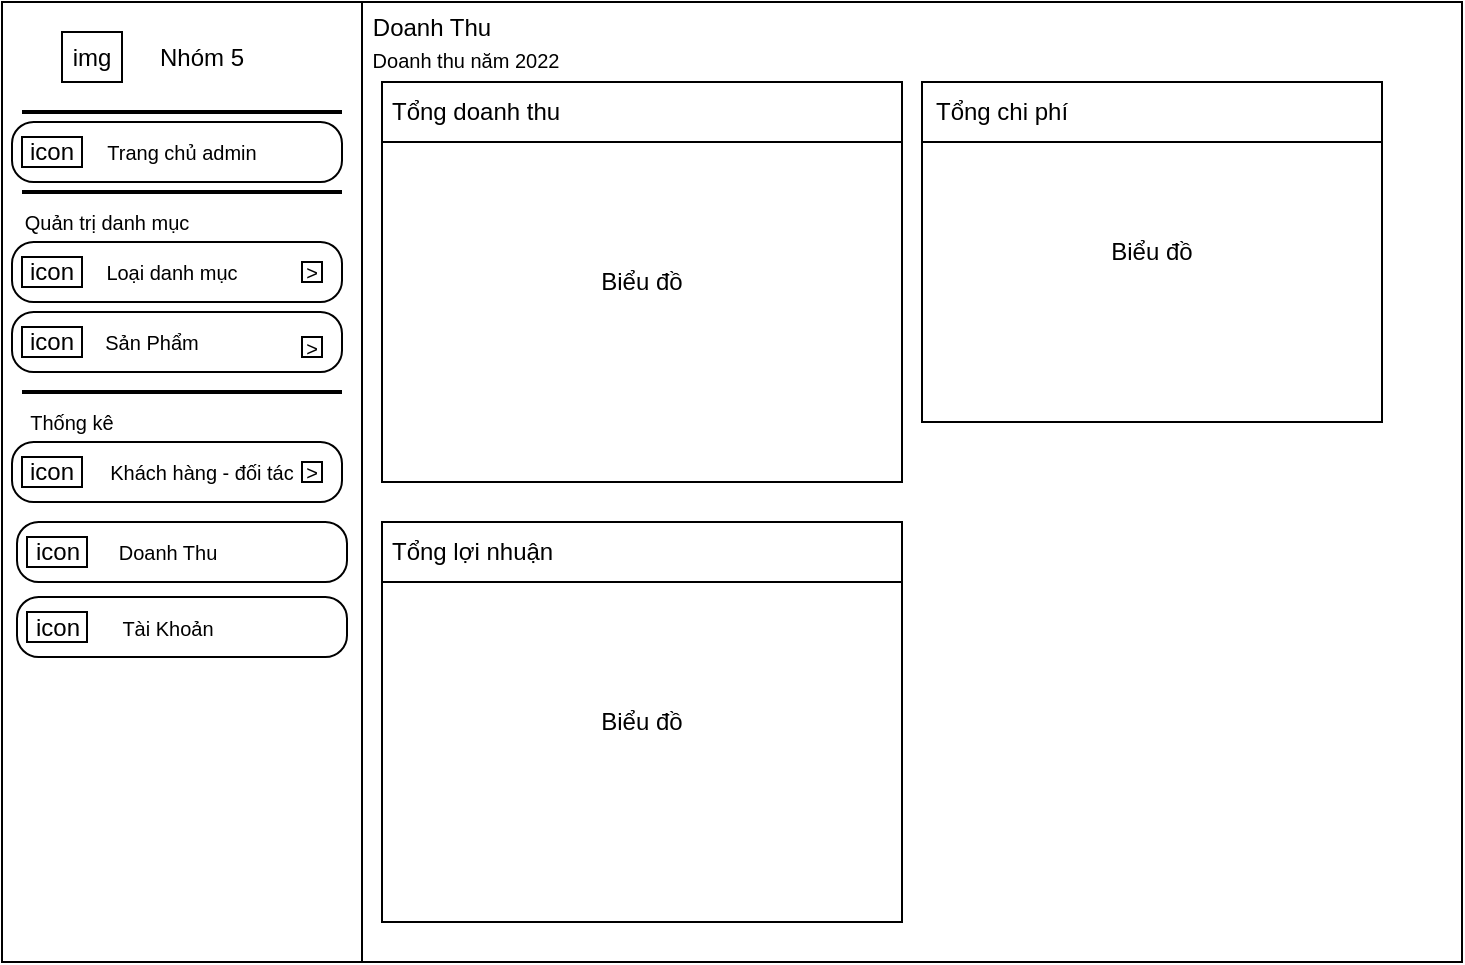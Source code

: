 <mxfile version="17.1.3" type="github">
  <diagram id="9pJ4mUNJnY8tnBueSlQl" name="Page-1">
    <mxGraphModel dx="1038" dy="547" grid="1" gridSize="10" guides="1" tooltips="1" connect="1" arrows="1" fold="1" page="1" pageScale="1" pageWidth="827" pageHeight="1169" math="0" shadow="0">
      <root>
        <mxCell id="0" />
        <mxCell id="1" parent="0" />
        <mxCell id="IA5u1VneJahWuMoFld09-2" value="" style="rounded=0;whiteSpace=wrap;html=1;" vertex="1" parent="1">
          <mxGeometry x="40" y="40" width="730" height="480" as="geometry" />
        </mxCell>
        <mxCell id="IA5u1VneJahWuMoFld09-3" value="" style="rounded=0;whiteSpace=wrap;html=1;" vertex="1" parent="1">
          <mxGeometry x="40" y="40" width="180" height="480" as="geometry" />
        </mxCell>
        <mxCell id="IA5u1VneJahWuMoFld09-4" value="" style="rounded=1;arcSize=36;whiteSpace=wrap;html=1;align=center;fontFamily=Helvetica;fontSize=10;fontColor=default;strokeColor=default;fillColor=default;" vertex="1" parent="1">
          <mxGeometry x="47.5" y="337.5" width="165" height="30" as="geometry" />
        </mxCell>
        <mxCell id="IA5u1VneJahWuMoFld09-6" value="" style="rounded=1;arcSize=36;whiteSpace=wrap;html=1;align=center;fontFamily=Helvetica;fontSize=10;fontColor=default;strokeColor=default;fillColor=default;" vertex="1" parent="1">
          <mxGeometry x="45" y="160" width="165" height="30" as="geometry" />
        </mxCell>
        <mxCell id="IA5u1VneJahWuMoFld09-7" value="" style="rounded=1;arcSize=36;whiteSpace=wrap;html=1;align=center;fontFamily=Helvetica;fontSize=10;fontColor=default;strokeColor=default;fillColor=default;" vertex="1" parent="1">
          <mxGeometry x="47.5" y="300" width="165" height="30" as="geometry" />
        </mxCell>
        <mxCell id="IA5u1VneJahWuMoFld09-8" value="" style="rounded=1;arcSize=36;whiteSpace=wrap;html=1;align=center;fontFamily=Helvetica;fontSize=10;fontColor=default;strokeColor=default;fillColor=default;" vertex="1" parent="1">
          <mxGeometry x="45" y="100" width="165" height="30" as="geometry" />
        </mxCell>
        <mxCell id="IA5u1VneJahWuMoFld09-9" value="Nhóm 5" style="text;html=1;strokeColor=none;fillColor=none;align=center;verticalAlign=middle;whiteSpace=wrap;rounded=0;fontSize=12;" vertex="1" parent="1">
          <mxGeometry x="110" y="52.5" width="60" height="30" as="geometry" />
        </mxCell>
        <mxCell id="IA5u1VneJahWuMoFld09-10" value="img" style="rounded=0;whiteSpace=wrap;html=1;" vertex="1" parent="1">
          <mxGeometry x="70" y="55" width="30" height="25" as="geometry" />
        </mxCell>
        <mxCell id="IA5u1VneJahWuMoFld09-11" value="" style="rounded=1;arcSize=36;whiteSpace=wrap;html=1;align=center;fontFamily=Helvetica;fontSize=10;fontColor=default;strokeColor=default;fillColor=default;" vertex="1" parent="1">
          <mxGeometry x="45" y="260" width="165" height="30" as="geometry" />
        </mxCell>
        <mxCell id="IA5u1VneJahWuMoFld09-12" value="icon" style="rounded=0;whiteSpace=wrap;html=1;" vertex="1" parent="1">
          <mxGeometry x="50" y="107.5" width="30" height="15" as="geometry" />
        </mxCell>
        <mxCell id="IA5u1VneJahWuMoFld09-13" value="" style="rounded=1;arcSize=36;whiteSpace=wrap;html=1;align=center;fontFamily=Helvetica;fontSize=10;fontColor=default;strokeColor=default;fillColor=default;" vertex="1" parent="1">
          <mxGeometry x="45" y="195" width="165" height="30" as="geometry" />
        </mxCell>
        <mxCell id="IA5u1VneJahWuMoFld09-14" value="" style="line;strokeWidth=2;html=1;rounded=0;fontFamily=Helvetica;fontSize=12;fontColor=default;fillColor=default;" vertex="1" parent="1">
          <mxGeometry x="50" y="90" width="160" height="10" as="geometry" />
        </mxCell>
        <mxCell id="IA5u1VneJahWuMoFld09-15" value="Trang chủ admin" style="text;html=1;strokeColor=none;fillColor=none;align=center;verticalAlign=middle;whiteSpace=wrap;rounded=0;fontSize=10;" vertex="1" parent="1">
          <mxGeometry x="90" y="107.5" width="80" height="15" as="geometry" />
        </mxCell>
        <mxCell id="IA5u1VneJahWuMoFld09-16" value="" style="line;strokeWidth=2;html=1;rounded=0;fontFamily=Helvetica;fontSize=12;fontColor=default;fillColor=default;" vertex="1" parent="1">
          <mxGeometry x="50" y="130" width="160" height="10" as="geometry" />
        </mxCell>
        <mxCell id="IA5u1VneJahWuMoFld09-17" value="Loại danh mục" style="text;html=1;strokeColor=none;fillColor=none;align=center;verticalAlign=middle;whiteSpace=wrap;rounded=0;fontSize=10;" vertex="1" parent="1">
          <mxGeometry x="90" y="170" width="70" height="10" as="geometry" />
        </mxCell>
        <mxCell id="IA5u1VneJahWuMoFld09-18" value="Sản Phẩm" style="text;html=1;strokeColor=none;fillColor=none;align=center;verticalAlign=middle;whiteSpace=wrap;rounded=0;fontSize=10;" vertex="1" parent="1">
          <mxGeometry x="90" y="202.5" width="50" height="15" as="geometry" />
        </mxCell>
        <mxCell id="IA5u1VneJahWuMoFld09-19" value="Khách hàng - đối tác" style="text;html=1;strokeColor=none;fillColor=none;align=center;verticalAlign=middle;whiteSpace=wrap;rounded=0;fontSize=10;" vertex="1" parent="1">
          <mxGeometry x="90" y="267.5" width="100" height="15" as="geometry" />
        </mxCell>
        <mxCell id="IA5u1VneJahWuMoFld09-20" value="" style="line;strokeWidth=2;html=1;rounded=0;fontFamily=Helvetica;fontSize=12;fontColor=default;fillColor=default;" vertex="1" parent="1">
          <mxGeometry x="50" y="230" width="160" height="10" as="geometry" />
        </mxCell>
        <mxCell id="IA5u1VneJahWuMoFld09-21" value="Quản trị danh mục" style="text;html=1;strokeColor=none;fillColor=none;align=center;verticalAlign=middle;whiteSpace=wrap;rounded=0;fontSize=10;" vertex="1" parent="1">
          <mxGeometry x="45" y="140" width="95" height="20" as="geometry" />
        </mxCell>
        <mxCell id="IA5u1VneJahWuMoFld09-22" value="Thống kê" style="text;html=1;strokeColor=none;fillColor=none;align=center;verticalAlign=middle;whiteSpace=wrap;rounded=0;fontSize=10;" vertex="1" parent="1">
          <mxGeometry x="50" y="240" width="50" height="20" as="geometry" />
        </mxCell>
        <mxCell id="IA5u1VneJahWuMoFld09-23" value="Doanh Thu" style="text;html=1;strokeColor=none;fillColor=none;align=center;verticalAlign=middle;whiteSpace=wrap;rounded=0;fontSize=10;" vertex="1" parent="1">
          <mxGeometry x="92.5" y="307.5" width="60" height="15" as="geometry" />
        </mxCell>
        <mxCell id="IA5u1VneJahWuMoFld09-24" value="Tài Khoản" style="text;html=1;strokeColor=none;fillColor=none;align=center;verticalAlign=middle;whiteSpace=wrap;rounded=0;fontSize=10;" vertex="1" parent="1">
          <mxGeometry x="92.5" y="345" width="60" height="15" as="geometry" />
        </mxCell>
        <mxCell id="IA5u1VneJahWuMoFld09-25" value="icon" style="rounded=0;whiteSpace=wrap;html=1;" vertex="1" parent="1">
          <mxGeometry x="50" y="167.5" width="30" height="15" as="geometry" />
        </mxCell>
        <mxCell id="IA5u1VneJahWuMoFld09-26" value="icon" style="rounded=0;whiteSpace=wrap;html=1;" vertex="1" parent="1">
          <mxGeometry x="50" y="202.5" width="30" height="15" as="geometry" />
        </mxCell>
        <mxCell id="IA5u1VneJahWuMoFld09-27" value="icon" style="rounded=0;whiteSpace=wrap;html=1;" vertex="1" parent="1">
          <mxGeometry x="50" y="267.5" width="30" height="15" as="geometry" />
        </mxCell>
        <mxCell id="IA5u1VneJahWuMoFld09-28" value="icon" style="rounded=0;whiteSpace=wrap;html=1;" vertex="1" parent="1">
          <mxGeometry x="52.5" y="307.5" width="30" height="15" as="geometry" />
        </mxCell>
        <mxCell id="IA5u1VneJahWuMoFld09-29" value="icon" style="rounded=0;whiteSpace=wrap;html=1;" vertex="1" parent="1">
          <mxGeometry x="52.5" y="345" width="30" height="15" as="geometry" />
        </mxCell>
        <mxCell id="IA5u1VneJahWuMoFld09-30" value="Doanh Thu" style="text;html=1;strokeColor=none;fillColor=none;align=center;verticalAlign=middle;whiteSpace=wrap;rounded=0;fontSize=12;" vertex="1" parent="1">
          <mxGeometry x="220" y="47.5" width="70" height="10" as="geometry" />
        </mxCell>
        <mxCell id="IA5u1VneJahWuMoFld09-31" value="Doanh thu năm 2022" style="text;html=1;strokeColor=none;fillColor=none;align=center;verticalAlign=middle;whiteSpace=wrap;rounded=0;fontFamily=Helvetica;fontSize=10;fontColor=default;" vertex="1" parent="1">
          <mxGeometry x="222" y="65" width="100" height="7.5" as="geometry" />
        </mxCell>
        <mxCell id="IA5u1VneJahWuMoFld09-32" value="&amp;gt;" style="rounded=0;whiteSpace=wrap;html=1;fontFamily=Helvetica;fontSize=10;fontColor=default;strokeColor=default;fillColor=default;strokeWidth=1;gradientColor=none;" vertex="1" parent="1">
          <mxGeometry x="190" y="170" width="10" height="10" as="geometry" />
        </mxCell>
        <mxCell id="IA5u1VneJahWuMoFld09-33" value="&amp;gt;" style="rounded=0;whiteSpace=wrap;html=1;fontFamily=Helvetica;fontSize=10;fontColor=default;strokeColor=default;fillColor=default;strokeWidth=1;gradientColor=none;" vertex="1" parent="1">
          <mxGeometry x="190" y="207.5" width="10" height="10" as="geometry" />
        </mxCell>
        <mxCell id="IA5u1VneJahWuMoFld09-45" value="&amp;gt;" style="rounded=0;whiteSpace=wrap;html=1;fontFamily=Helvetica;fontSize=10;fontColor=default;strokeColor=default;fillColor=default;strokeWidth=1;gradientColor=none;" vertex="1" parent="1">
          <mxGeometry x="190" y="270" width="10" height="10" as="geometry" />
        </mxCell>
        <mxCell id="IA5u1VneJahWuMoFld09-49" value="Biểu đồ" style="rounded=0;whiteSpace=wrap;html=1;" vertex="1" parent="1">
          <mxGeometry x="230" y="80" width="260" height="200" as="geometry" />
        </mxCell>
        <mxCell id="IA5u1VneJahWuMoFld09-50" value="Tổng doanh thu" style="rounded=0;whiteSpace=wrap;html=1;align=left;spacingLeft=3;" vertex="1" parent="1">
          <mxGeometry x="230" y="80" width="260" height="30" as="geometry" />
        </mxCell>
        <mxCell id="IA5u1VneJahWuMoFld09-51" value="Biểu đồ" style="rounded=0;whiteSpace=wrap;html=1;" vertex="1" parent="1">
          <mxGeometry x="500" y="80" width="230" height="170" as="geometry" />
        </mxCell>
        <mxCell id="IA5u1VneJahWuMoFld09-52" value="Tổng chi phí" style="rounded=0;whiteSpace=wrap;html=1;align=left;spacingLeft=5;" vertex="1" parent="1">
          <mxGeometry x="500" y="80" width="230" height="30" as="geometry" />
        </mxCell>
        <mxCell id="IA5u1VneJahWuMoFld09-53" value="Biểu đồ" style="rounded=0;whiteSpace=wrap;html=1;" vertex="1" parent="1">
          <mxGeometry x="230" y="300" width="260" height="200" as="geometry" />
        </mxCell>
        <mxCell id="IA5u1VneJahWuMoFld09-54" value="Tổng lợi nhuận" style="rounded=0;whiteSpace=wrap;html=1;align=left;spacingLeft=3;" vertex="1" parent="1">
          <mxGeometry x="230" y="300" width="260" height="30" as="geometry" />
        </mxCell>
      </root>
    </mxGraphModel>
  </diagram>
</mxfile>
